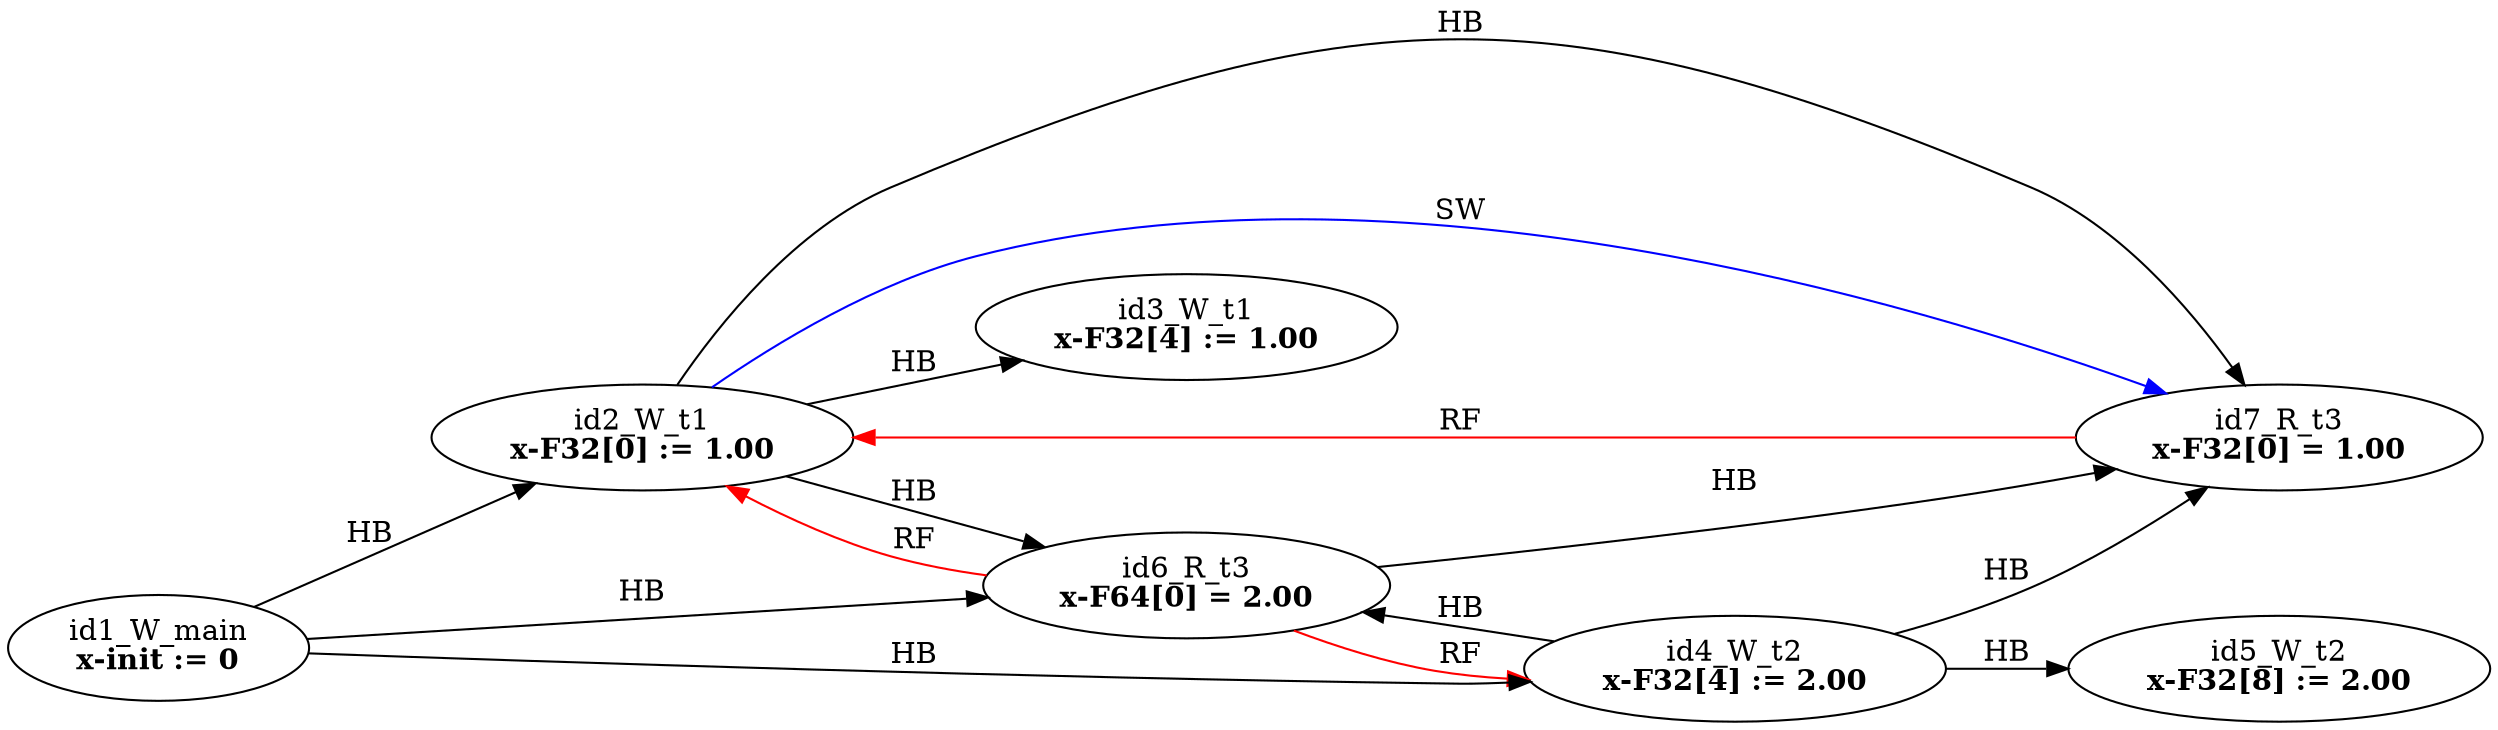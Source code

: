 digraph memory_model {
rankdir=LR;
splines=true; esep=0.5;
id2_W_t1 -> id3_W_t1 [label = "HB", color="black"];
id4_W_t2 -> id5_W_t2 [label = "HB", color="black"];
id6_R_t3 -> id7_R_t3 [label = "HB", color="black"];
id1_W_main -> id2_W_t1 [label = "HB", color="black"];
id1_W_main -> id4_W_t2 [label = "HB", color="black"];
id1_W_main -> id6_R_t3 [label = "HB", color="black"];
id2_W_t1 -> id6_R_t3 [label = "HB", color="black"];
id2_W_t1 -> id7_R_t3 [label = "HB", color="black"];
id4_W_t2 -> id6_R_t3 [label = "HB", color="black"];
id4_W_t2 -> id7_R_t3 [label = "HB", color="black"];
id6_R_t3 -> id2_W_t1 [label = "RF", color="red"];
id6_R_t3 -> id4_W_t2 [label = "RF", color="red"];
id7_R_t3 -> id2_W_t1 [label = "RF", color="red"];
id2_W_t1 -> id7_R_t3 [label = "SW", color="blue"];
id1_W_main [label=<id1_W_main<br/><B>x-init := 0</B>>, pos="5.0,4!"]
id2_W_t1 [label=<id2_W_t1<br/><B>x-F32[0] := 1.00</B>>, pos="0,2!"]
id3_W_t1 [label=<id3_W_t1<br/><B>x-F32[4] := 1.00</B>>, pos="0,0!"]
id4_W_t2 [label=<id4_W_t2<br/><B>x-F32[4] := 2.00</B>>, pos="5,2!"]
id5_W_t2 [label=<id5_W_t2<br/><B>x-F32[8] := 2.00</B>>, pos="5,0!"]
id6_R_t3 [label=<id6_R_t3<br/><B>x-F64[0] = 2.00</B>>, pos="10,2!"]
id7_R_t3 [label=<id7_R_t3<br/><B>x-F32[0] = 1.00</B>>, pos="10,0!"]
}